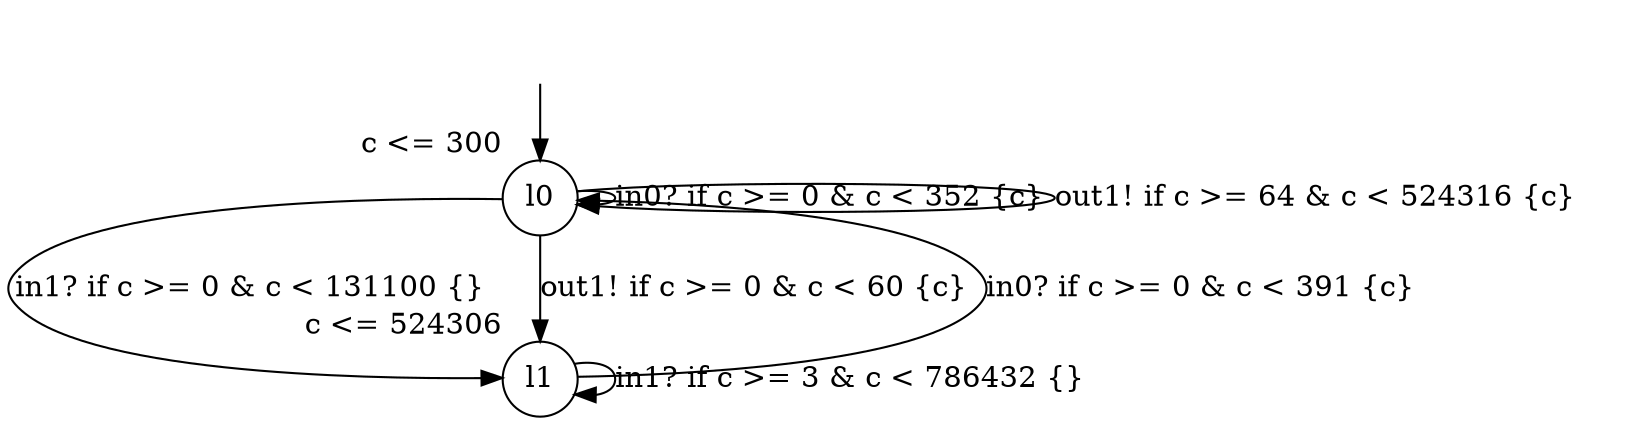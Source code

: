 digraph g {
__start0 [label="" shape="none"];
l0 [shape="circle" margin=0 label="l0", xlabel="c <= 300"];
l1 [shape="circle" margin=0 label="l1", xlabel="c <= 524306"];
l0 -> l0 [label="in0? if c >= 0 & c < 352 {c} "];
l0 -> l1 [label="in1? if c >= 0 & c < 131100 {} "];
l0 -> l1 [label="out1! if c >= 0 & c < 60 {c} "];
l0 -> l0 [label="out1! if c >= 64 & c < 524316 {c} "];
l1 -> l0 [label="in0? if c >= 0 & c < 391 {c} "];
l1 -> l1 [label="in1? if c >= 3 & c < 786432 {} "];
__start0 -> l0;
}
